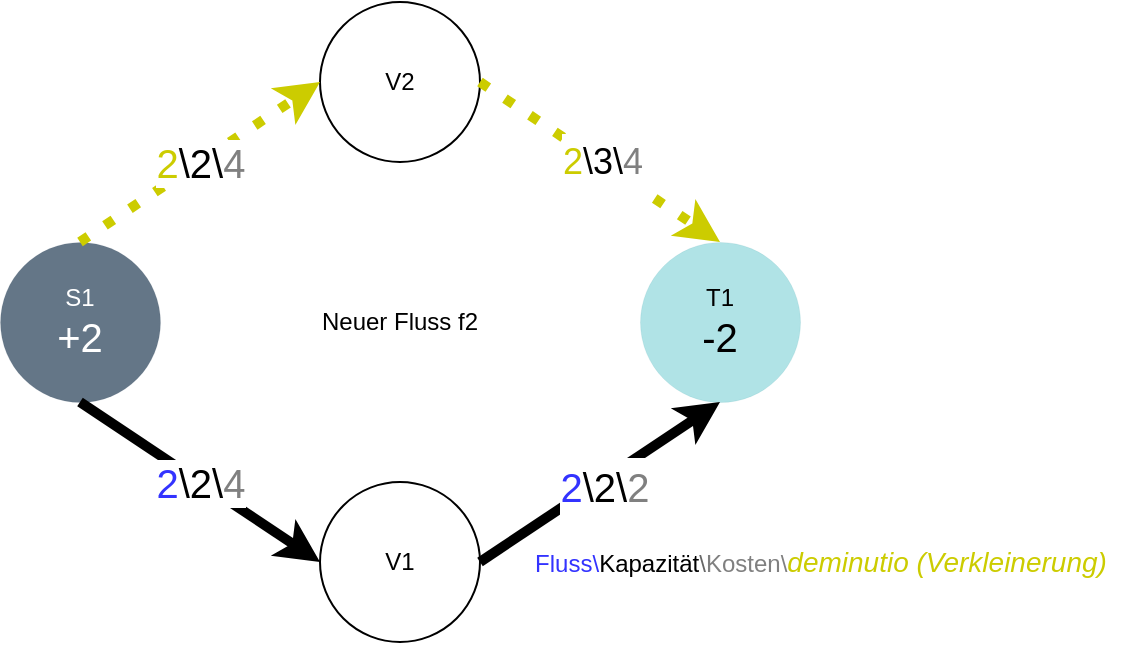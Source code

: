 <mxfile version="18.0.6" type="device"><diagram id="-SjUm3OalMksJXQ8pz4z" name="Page-1"><mxGraphModel dx="1953" dy="1812" grid="1" gridSize="10" guides="1" tooltips="1" connect="1" arrows="1" fold="1" page="1" pageScale="1" pageWidth="827" pageHeight="1169" math="0" shadow="0"><root><mxCell id="0"/><mxCell id="1" parent="0"/><mxCell id="XBDaup20J-ym8FL4rAQo-17" value="V2" style="ellipse;whiteSpace=wrap;html=1;aspect=fixed;" vertex="1" parent="1"><mxGeometry x="-640" y="-1150" width="80" height="80" as="geometry"/></mxCell><mxCell id="XBDaup20J-ym8FL4rAQo-18" value="&lt;div&gt;T1&lt;br&gt;&lt;/div&gt;&lt;div style=&quot;font-size: 20px;&quot;&gt;-&lt;font style=&quot;font-size: 20px;&quot;&gt;2&lt;/font&gt;&lt;br&gt;&lt;/div&gt;" style="ellipse;whiteSpace=wrap;html=1;aspect=fixed;strokeWidth=0;fillColor=#b0e3e6;strokeColor=#0e8088;" vertex="1" parent="1"><mxGeometry x="-480" y="-1030" width="80" height="80" as="geometry"/></mxCell><mxCell id="XBDaup20J-ym8FL4rAQo-19" value="&lt;font color=&quot;#000000&quot;&gt;&lt;font color=&quot;#3333ff&quot;&gt;Fluss\&lt;/font&gt;Kapazität&lt;/font&gt;\&lt;font color=&quot;#808080&quot;&gt;Kosten\&lt;/font&gt;&lt;i style=&quot;font-family: sans-serif; font-size: 14px; text-align: start; background-color: rgb(255, 255, 255);&quot;&gt;&lt;font color=&quot;#cccc00&quot;&gt;deminutio (Verkleinerung)&lt;/font&gt;&lt;/i&gt;" style="text;html=1;align=center;verticalAlign=middle;resizable=0;points=[];autosize=1;strokeColor=none;fillColor=none;fontColor=#666666;" vertex="1" parent="1"><mxGeometry x="-540" y="-880" width="300" height="20" as="geometry"/></mxCell><mxCell id="XBDaup20J-ym8FL4rAQo-20" value="&lt;div&gt;S1&lt;/div&gt;&lt;font style=&quot;font-size: 20px;&quot;&gt;+2&lt;/font&gt;" style="ellipse;whiteSpace=wrap;html=1;aspect=fixed;strokeWidth=0;fillColor=#647687;strokeColor=#314354;fontColor=#ffffff;" vertex="1" parent="1"><mxGeometry x="-800" y="-1030" width="80" height="80" as="geometry"/></mxCell><mxCell id="XBDaup20J-ym8FL4rAQo-21" value="&lt;font color=&quot;#cccc00&quot;&gt;2&lt;/font&gt;\2\&lt;font color=&quot;#808080&quot;&gt;4&lt;/font&gt;" style="endArrow=classic;html=1;rounded=0;sketch=0;fontSize=20;strokeColor=#CCCC00;strokeWidth=5;jumpStyle=none;entryX=0;entryY=0.5;entryDx=0;entryDy=0;exitX=0.5;exitY=0;exitDx=0;exitDy=0;dashed=1;dashPattern=1 2;" edge="1" parent="1" source="XBDaup20J-ym8FL4rAQo-20" target="XBDaup20J-ym8FL4rAQo-17"><mxGeometry width="50" height="50" relative="1" as="geometry"><mxPoint x="-870" y="-820" as="sourcePoint"/><mxPoint x="-820" y="-870" as="targetPoint"/></mxGeometry></mxCell><mxCell id="XBDaup20J-ym8FL4rAQo-22" value="&lt;font color=&quot;#3333ff&quot;&gt;2&lt;/font&gt;\2\&lt;font color=&quot;#808080&quot;&gt;4&lt;/font&gt;" style="endArrow=classic;html=1;rounded=0;sketch=0;fontSize=20;strokeColor=default;strokeWidth=5;jumpStyle=none;entryX=0;entryY=0.5;entryDx=0;entryDy=0;exitX=0.5;exitY=1;exitDx=0;exitDy=0;" edge="1" parent="1" source="XBDaup20J-ym8FL4rAQo-20" target="XBDaup20J-ym8FL4rAQo-23"><mxGeometry width="50" height="50" relative="1" as="geometry"><mxPoint x="-690" y="-750" as="sourcePoint"/><mxPoint x="-640" y="-800" as="targetPoint"/></mxGeometry></mxCell><mxCell id="XBDaup20J-ym8FL4rAQo-23" value="V1" style="ellipse;whiteSpace=wrap;html=1;aspect=fixed;strokeWidth=1;" vertex="1" parent="1"><mxGeometry x="-640" y="-910" width="80" height="80" as="geometry"/></mxCell><mxCell id="XBDaup20J-ym8FL4rAQo-24" value="&lt;p style=&quot;line-height: 0.2;&quot;&gt;&lt;br&gt;&lt;span style=&quot;font-family: Helvetica; font-size: 18px; font-style: normal; font-variant-ligatures: normal; font-variant-caps: normal; font-weight: 400; letter-spacing: normal; orphans: 2; text-align: center; text-indent: 0px; text-transform: none; widows: 2; word-spacing: 0px; -webkit-text-stroke-width: 0px; background-color: rgb(255, 255, 255); text-decoration-thickness: initial; text-decoration-style: initial; text-decoration-color: initial; float: none; display: inline !important;&quot;&gt;&lt;font color=&quot;#cccc00&quot;&gt;2&lt;/font&gt;&lt;/span&gt;&lt;span style=&quot;color: rgb(0, 0, 0); font-family: Helvetica; font-size: 18px; font-style: normal; font-variant-ligatures: normal; font-variant-caps: normal; font-weight: 400; letter-spacing: normal; orphans: 2; text-align: center; text-indent: 0px; text-transform: none; widows: 2; word-spacing: 0px; -webkit-text-stroke-width: 0px; background-color: rgb(255, 255, 255); text-decoration-thickness: initial; text-decoration-style: initial; text-decoration-color: initial; float: none; display: inline !important;&quot;&gt;\3\&lt;/span&gt;&lt;font style=&quot;font-family: Helvetica; font-size: 18px; font-style: normal; font-variant-ligatures: normal; font-variant-caps: normal; font-weight: 400; letter-spacing: normal; orphans: 2; text-align: center; text-indent: 0px; text-transform: none; widows: 2; word-spacing: 0px; -webkit-text-stroke-width: 0px; text-decoration-thickness: initial; text-decoration-style: initial; text-decoration-color: initial;&quot; color=&quot;#808080&quot;&gt;4&lt;/font&gt;&lt;br&gt;&lt;br&gt;&lt;/p&gt;" style="endArrow=classic;html=1;rounded=0;entryX=0.5;entryY=0;entryDx=0;entryDy=0;strokeWidth=5;exitX=1;exitY=0.5;exitDx=0;exitDy=0;strokeColor=#CCCC00;dashed=1;dashPattern=1 2;" edge="1" parent="1" source="XBDaup20J-ym8FL4rAQo-17" target="XBDaup20J-ym8FL4rAQo-18"><mxGeometry x="0.016" width="50" height="50" relative="1" as="geometry"><mxPoint x="-530" y="-1050" as="sourcePoint"/><mxPoint x="-480" y="-1100" as="targetPoint"/><Array as="points"/><mxPoint as="offset"/></mxGeometry></mxCell><mxCell id="XBDaup20J-ym8FL4rAQo-25" value="&lt;p style=&quot;line-height: 0.2;&quot;&gt;&lt;br&gt;&lt;span style=&quot;font-family: Helvetica; font-size: 20px; font-style: normal; font-variant-ligatures: normal; font-variant-caps: normal; font-weight: 400; letter-spacing: normal; orphans: 2; text-align: center; text-indent: 0px; text-transform: none; widows: 2; word-spacing: 0px; -webkit-text-stroke-width: 0px; background-color: rgb(255, 255, 255); text-decoration-thickness: initial; text-decoration-style: initial; text-decoration-color: initial; float: none; display: inline !important;&quot;&gt;&lt;font color=&quot;#3333ff&quot;&gt;2&lt;/font&gt;&lt;/span&gt;&lt;span style=&quot;color: rgb(0, 0, 0); font-family: Helvetica; font-size: 20px; font-style: normal; font-variant-ligatures: normal; font-variant-caps: normal; font-weight: 400; letter-spacing: normal; orphans: 2; text-align: center; text-indent: 0px; text-transform: none; widows: 2; word-spacing: 0px; -webkit-text-stroke-width: 0px; background-color: rgb(255, 255, 255); text-decoration-thickness: initial; text-decoration-style: initial; text-decoration-color: initial; float: none; display: inline !important;&quot;&gt;\2\&lt;/span&gt;&lt;font style=&quot;font-family: Helvetica; font-size: 20px; font-style: normal; font-variant-ligatures: normal; font-variant-caps: normal; font-weight: 400; letter-spacing: normal; orphans: 2; text-align: center; text-indent: 0px; text-transform: none; widows: 2; word-spacing: 0px; -webkit-text-stroke-width: 0px; text-decoration-thickness: initial; text-decoration-style: initial; text-decoration-color: initial;&quot; color=&quot;#808080&quot;&gt;2&lt;/font&gt;&lt;br&gt;&lt;br&gt;&lt;/p&gt;" style="endArrow=classic;html=1;rounded=0;strokeWidth=5;exitX=1;exitY=0.5;exitDx=0;exitDy=0;entryX=0.5;entryY=1;entryDx=0;entryDy=0;" edge="1" parent="1" source="XBDaup20J-ym8FL4rAQo-23" target="XBDaup20J-ym8FL4rAQo-18"><mxGeometry x="-0.022" y="-4" width="50" height="50" relative="1" as="geometry"><mxPoint x="-530" y="-1040" as="sourcePoint"/><mxPoint x="-480" y="-1090" as="targetPoint"/><mxPoint x="1" as="offset"/></mxGeometry></mxCell><mxCell id="XBDaup20J-ym8FL4rAQo-36" value="Neuer Fluss f2" style="text;html=1;strokeColor=none;fillColor=none;align=center;verticalAlign=middle;whiteSpace=wrap;rounded=0;" vertex="1" parent="1"><mxGeometry x="-650" y="-1005" width="100" height="30" as="geometry"/></mxCell></root></mxGraphModel></diagram></mxfile>